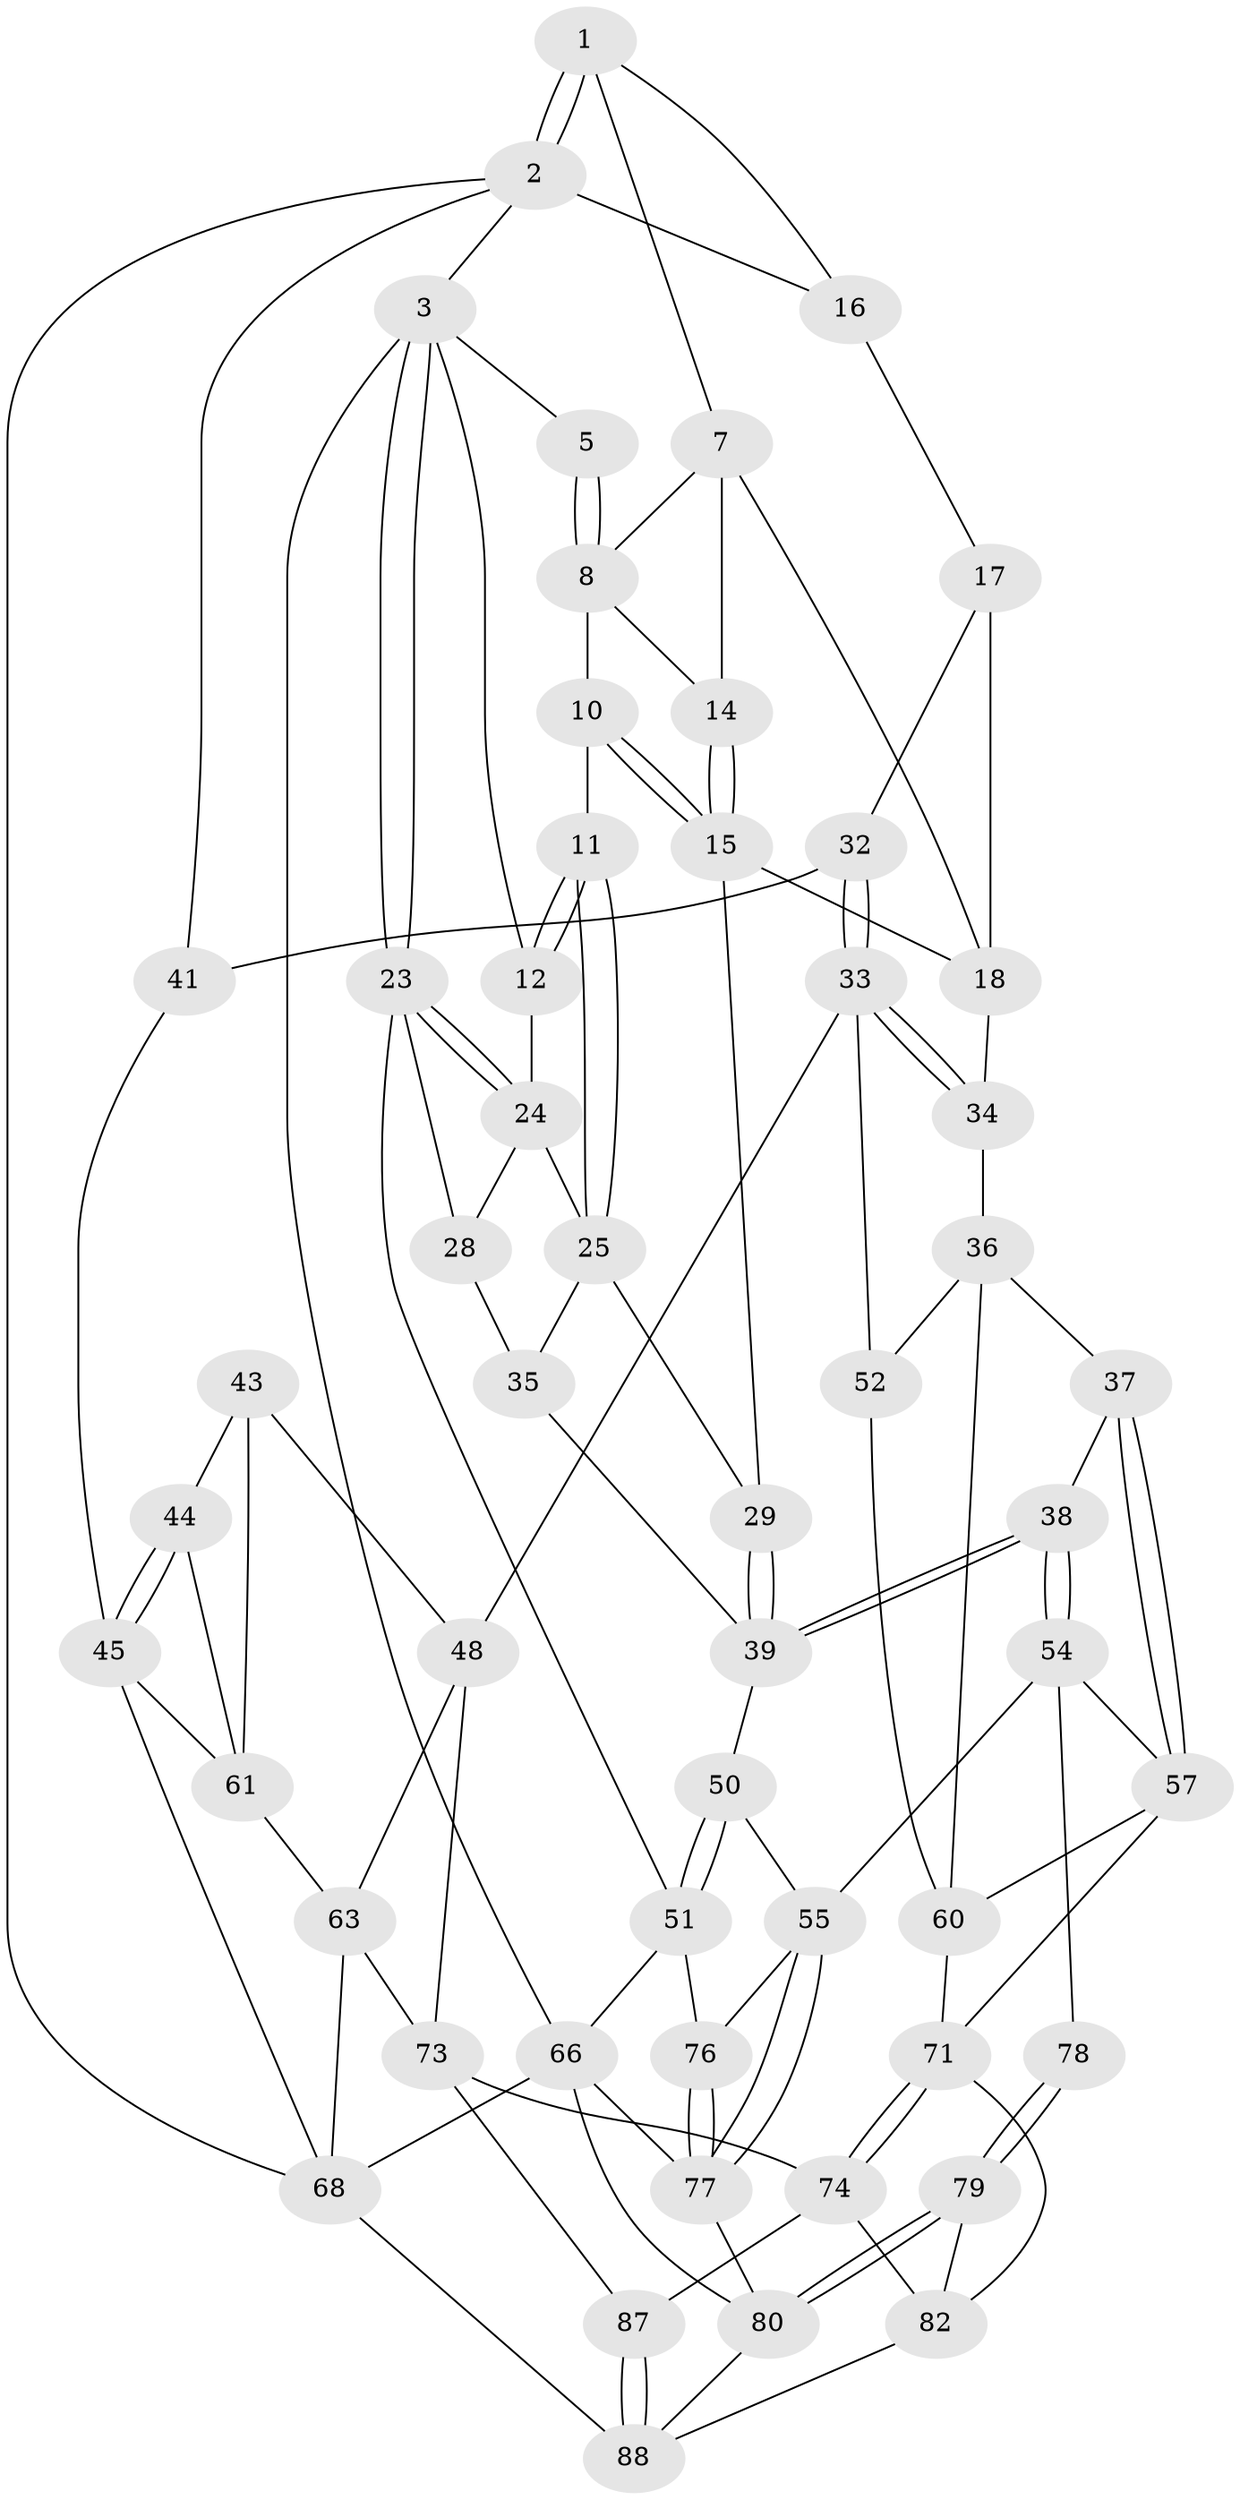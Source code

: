 // original degree distribution, {3: 0.03333333333333333, 6: 0.2, 4: 0.2, 5: 0.5666666666666667}
// Generated by graph-tools (version 1.1) at 2025/42/03/06/25 10:42:33]
// undirected, 54 vertices, 119 edges
graph export_dot {
graph [start="1"]
  node [color=gray90,style=filled];
  1 [pos="+0.811144767760815+0",super="+6"];
  2 [pos="+1+0",super="+19"];
  3 [pos="+0+0",super="+4"];
  5 [pos="+0.4008340769224188+0"];
  7 [pos="+0.669923507535834+0.12854481189114067",super="+13"];
  8 [pos="+0.47864056401199306+0.06888833543844944",super="+9"];
  10 [pos="+0.4228733877605045+0.31639686581117643"];
  11 [pos="+0.3654183491408628+0.3164406131983872"];
  12 [pos="+0.24243455277173276+0.18267097059504642"];
  14 [pos="+0.582490674817074+0.21007627510008592"];
  15 [pos="+0.43870667262835833+0.3295288138257364",super="+22"];
  16 [pos="+0.7984414300530482+0.13483622372514986",super="+20"];
  17 [pos="+0.7196632719761087+0.33394201618372793",super="+31"];
  18 [pos="+0.6335718079288192+0.3205462653618128",super="+21"];
  23 [pos="+0+0.06401927892816411",super="+27"];
  24 [pos="+0.1984894854411284+0.2122905399135124",super="+26"];
  25 [pos="+0.28672035259747203+0.3893464039333047",super="+30"];
  28 [pos="+0+0.4099283706227252"];
  29 [pos="+0.40704287211159357+0.5412831393044658"];
  32 [pos="+0.7900907460532082+0.4813226417126586"];
  33 [pos="+0.7091098232902087+0.5819418892843574",super="+49"];
  34 [pos="+0.5296462037941455+0.42781781741243485"];
  35 [pos="+0.22485190435643615+0.47229074835600454"];
  36 [pos="+0.5261801865686522+0.5882119621251435",super="+53"];
  37 [pos="+0.4447194061054534+0.5895065214929642"];
  38 [pos="+0.4081545715064114+0.5610470358290052"];
  39 [pos="+0.4045937877625151+0.5538340224356181",super="+40"];
  41 [pos="+1+0.5055220099109795",super="+42"];
  43 [pos="+0.9009878124696038+0.5791774794038872",super="+47"];
  44 [pos="+0.9346279342373597+0.6306420161631012"];
  45 [pos="+0.9895696310725189+0.653119659052713",super="+46"];
  48 [pos="+0.736665481059416+0.7332620221386121",super="+64"];
  50 [pos="+0.2253985543609441+0.5991038276267212"];
  51 [pos="+0+0.6262545158105484",super="+65"];
  52 [pos="+0.6595082687261619+0.6201259646611843"];
  54 [pos="+0.30752082978101786+0.7203333942692438",super="+59"];
  55 [pos="+0.2848583288538772+0.716178753556221",super="+56"];
  57 [pos="+0.45414965456197487+0.6952005223680137",super="+58"];
  60 [pos="+0.48142818025983863+0.7008892865377582",super="+70"];
  61 [pos="+0.8960071100703072+0.6641274625026031",super="+62"];
  63 [pos="+0.9010429356276266+0.7748346232738238",super="+69"];
  66 [pos="+0+0.7457765715466885",super="+67"];
  68 [pos="+1+0.8226430884343355",super="+75"];
  71 [pos="+0.5406157148571658+0.7902735508542424",super="+72"];
  73 [pos="+0.7301354277912384+0.7737037189233433",super="+86"];
  74 [pos="+0.7278560504999874+0.7766942088826118",super="+84"];
  76 [pos="+0.09734088062720588+0.7331675662935918"];
  77 [pos="+0.19221069179018732+0.8456133377782988",super="+81"];
  78 [pos="+0.3641218670849685+0.8041863733836561"];
  79 [pos="+0.25641748528579944+0.9451190377839437",super="+83"];
  80 [pos="+0.20657403857348605+0.9906909751340331",super="+90"];
  82 [pos="+0.48257948320406774+0.9009410310656462",super="+85"];
  87 [pos="+0.8497780244195553+1"];
  88 [pos="+0.8669406026825782+1",super="+89"];
  1 -- 2;
  1 -- 2;
  1 -- 16;
  1 -- 7;
  2 -- 3;
  2 -- 68;
  2 -- 16;
  2 -- 41;
  3 -- 23;
  3 -- 23;
  3 -- 66;
  3 -- 12;
  3 -- 5;
  5 -- 8;
  5 -- 8;
  7 -- 8;
  7 -- 18;
  7 -- 14;
  8 -- 10;
  8 -- 14;
  10 -- 11;
  10 -- 15;
  10 -- 15;
  11 -- 12;
  11 -- 12;
  11 -- 25;
  11 -- 25;
  12 -- 24;
  14 -- 15;
  14 -- 15;
  15 -- 18;
  15 -- 29;
  16 -- 17 [weight=2];
  17 -- 18;
  17 -- 32;
  18 -- 34;
  23 -- 24;
  23 -- 24;
  23 -- 51;
  23 -- 28;
  24 -- 25;
  24 -- 28;
  25 -- 35;
  25 -- 29;
  28 -- 35;
  29 -- 39;
  29 -- 39;
  32 -- 33;
  32 -- 33;
  32 -- 41;
  33 -- 34;
  33 -- 34;
  33 -- 48;
  33 -- 52;
  34 -- 36;
  35 -- 39;
  36 -- 37;
  36 -- 52;
  36 -- 60;
  37 -- 38;
  37 -- 57;
  37 -- 57;
  38 -- 39;
  38 -- 39;
  38 -- 54;
  38 -- 54;
  39 -- 50;
  41 -- 45;
  43 -- 44;
  43 -- 48;
  43 -- 61;
  44 -- 45;
  44 -- 45;
  44 -- 61;
  45 -- 61;
  45 -- 68;
  48 -- 73;
  48 -- 63;
  50 -- 51;
  50 -- 51;
  50 -- 55;
  51 -- 66;
  51 -- 76;
  52 -- 60;
  54 -- 55;
  54 -- 57;
  54 -- 78;
  55 -- 77;
  55 -- 77;
  55 -- 76;
  57 -- 60;
  57 -- 71;
  60 -- 71;
  61 -- 63;
  63 -- 73;
  63 -- 68;
  66 -- 68;
  66 -- 80;
  66 -- 77;
  68 -- 88;
  71 -- 74;
  71 -- 74;
  71 -- 82;
  73 -- 74;
  73 -- 87;
  74 -- 82;
  74 -- 87;
  76 -- 77;
  76 -- 77;
  77 -- 80;
  78 -- 79 [weight=2];
  78 -- 79;
  79 -- 80;
  79 -- 80;
  79 -- 82;
  80 -- 88;
  82 -- 88;
  87 -- 88;
  87 -- 88;
}
